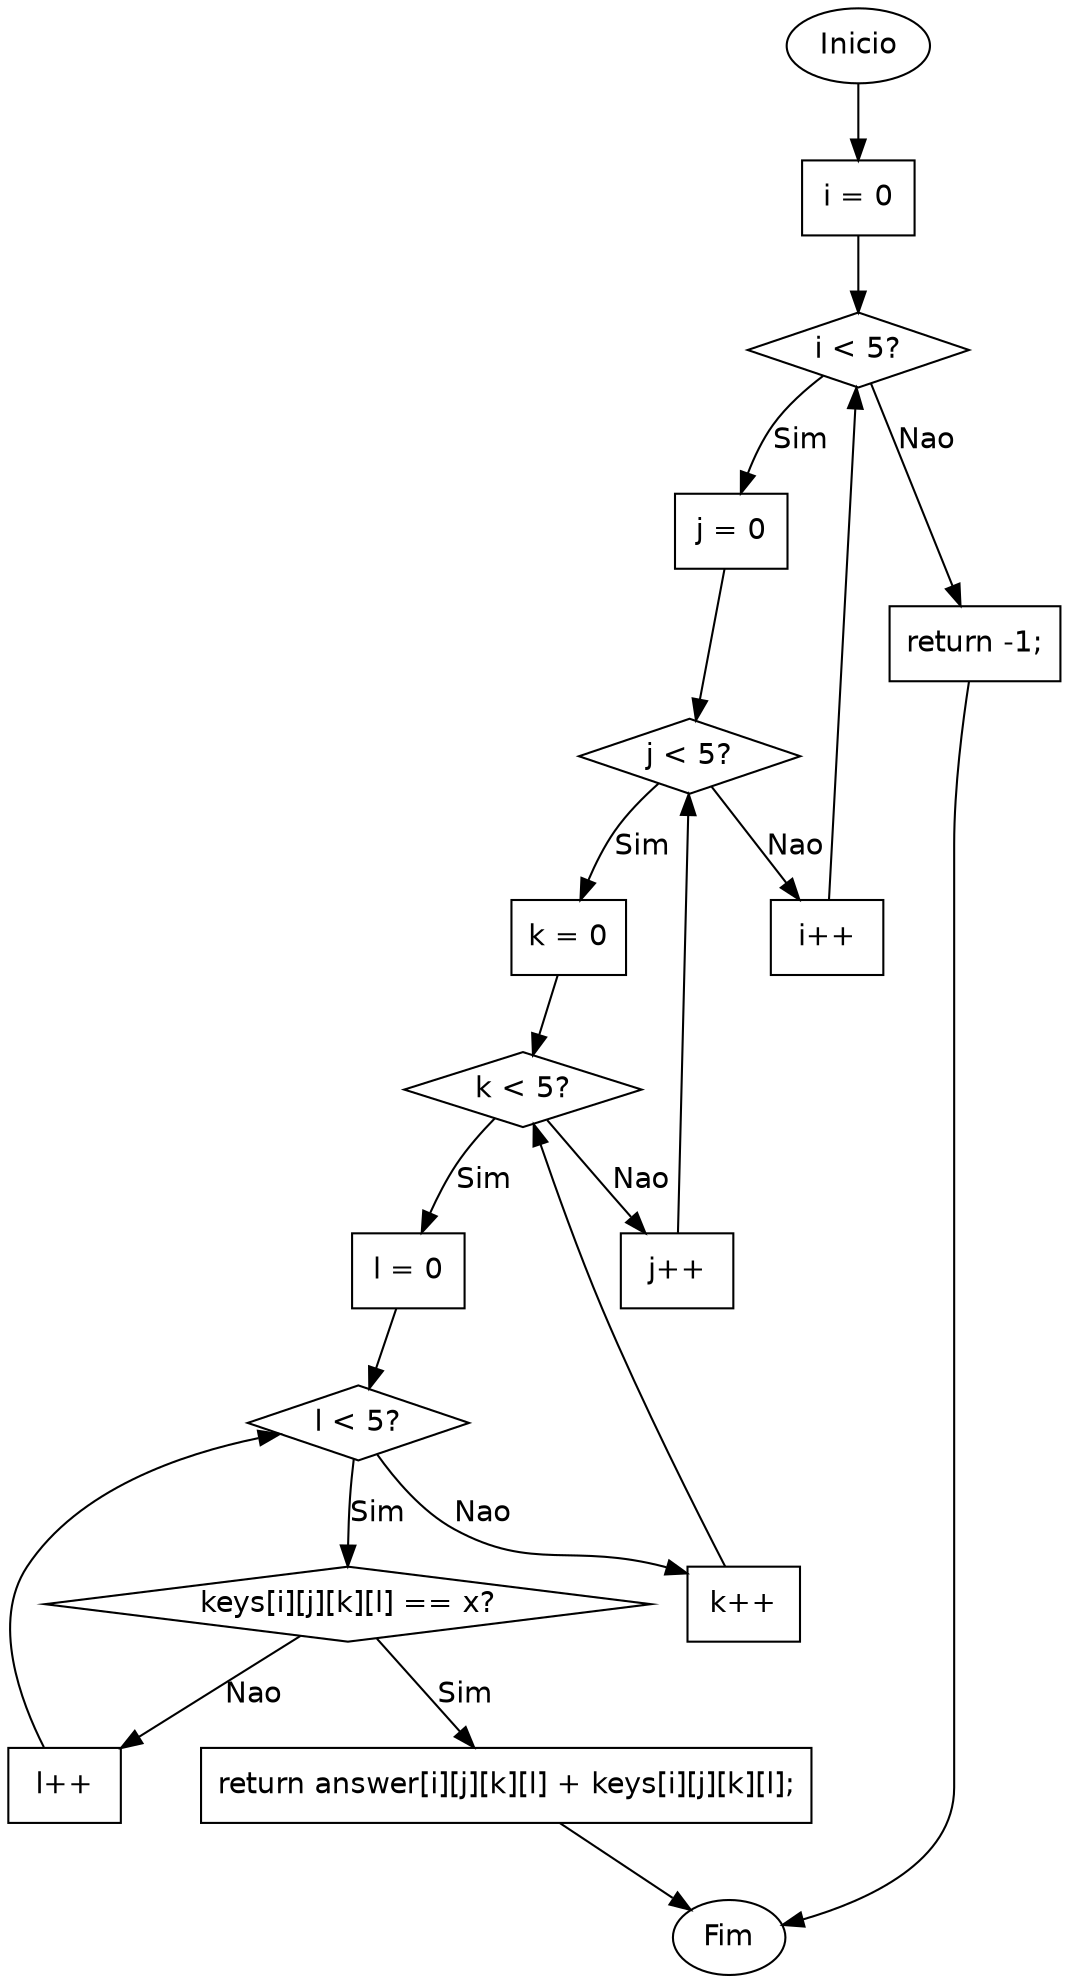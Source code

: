 digraph CFG_foo {
    node [shape=box, fontname="Helvetica"];
    edge [fontname="Helvetica"];

    START [label="Inicio", shape=ellipse];
    END [label="Fim", shape=ellipse];

    N1 [label="i = 0"];
    N2 [label="i < 5?", shape=diamond];
    N3 [label="j = 0"];
    N4 [label="j < 5?", shape=diamond];
    N5 [label="k = 0"];
    N6 [label="k < 5?", shape=diamond];
    N7 [label="l = 0"];
    N8 [label="l < 5?", shape=diamond];
    N9 [label="keys[i][j][k][l] == x?", shape=diamond];
    N10 [label="return answer[i][j][k][l] + keys[i][j][k][l];"];
    N11 [label="l++"];
    N12 [label="k++"];
    N13 [label="j++"];
    N14 [label="i++"];
    N15 [label="return -1;"];

    START -> N1;
    N1 -> N2;
    N2 -> N3 [label="Sim"];
    N2 -> N15 [label="Nao"];
    N3 -> N4;
    N4 -> N5 [label="Sim"];
    N4 -> N14 [label="Nao"];
    N5 -> N6;
    N6 -> N7 [label="Sim"];
    N6 -> N13 [label="Nao"];
    N7 -> N8;
    N8 -> N9 [label="Sim"];
    N8 -> N12 [label="Nao"];
    N9 -> N10 [label="Sim"];
    N9 -> N11 [label="Nao"];
    N10 -> END;
    N11 -> N8;
    N12 -> N6;
    N13 -> N4;
    N14 -> N2;
    N15 -> END;
}